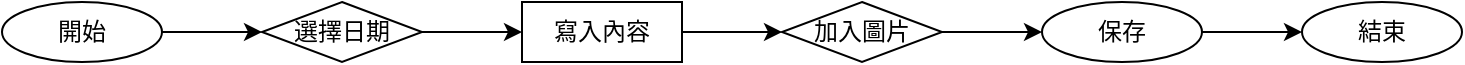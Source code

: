 <mxfile>
  <diagram name="日記" id="1234567890">
    <mxGraphModel dx="620" dy="320" grid="1" gridSize="10" guides="1" tooltips="1" connect="1" arrows="1" fold="1" page="1" pageScale="1" pageWidth="827" pageHeight="1169" math="0" shadow="0">
      <root>
        <mxCell id="0" />
        <mxCell id="1" parent="0" />
        <mxCell id="2" value="開始" style="ellipse;whiteSpace=wrap;html=1;" vertex="1" connectable="0" parent="1">
          <mxGeometry x="50" y="70" width="80" height="30" as="geometry" />
        </mxCell>
        <mxCell id="3" value="選擇日期" style="rhombus;whiteSpace=wrap;html=1;" vertex="1" connectable="0" parent="1">
          <mxGeometry x="180" y="70" width="80" height="30" as="geometry" />
        </mxCell>
        <mxCell id="4" value="寫入內容" style="rounded=0;whiteSpace=wrap;html=1;" vertex="1" connectable="0" parent="1">
          <mxGeometry x="310" y="70" width="80" height="30" as="geometry" />
        </mxCell>
        <mxCell id="5" value="加入圖片" style="rhombus;whiteSpace=wrap;html=1;" vertex="1" connectable="0" parent="1">
          <mxGeometry x="440" y="70" width="80" height="30" as="geometry" />
        </mxCell>
        <mxCell id="6" value="保存" style="ellipse;whiteSpace=wrap;html=1;" vertex="1" connectable="0" parent="1">
          <mxGeometry x="570" y="70" width="80" height="30" as="geometry" />
        </mxCell>
        <mxCell id="7" value="結束" style="ellipse;whiteSpace=wrap;html=1;" vertex="1" connectable="0" parent="1">
          <mxGeometry x="700" y="70" width="80" height="30" as="geometry" />
        </mxCell>
        <mxCell id="8" value="" style="edgeStyle=orthogonalEdgeStyle;rounded=0;orthogonalLoop=1;jettySize=auto;html=1;" edge="1" connectable="0" parent="1" source="2" target="3">
          <mxGeometry relative="1" as="geometry" />
        </mxCell>
        <mxCell id="9" value="" style="edgeStyle=orthogonalEdgeStyle;rounded=0;orthogonalLoop=1;jettySize=auto;html=1;" edge="1" connectable="0" parent="1" source="3" target="4">
          <mxGeometry relative="1" as="geometry" />
        </mxCell>
        <mxCell id="10" value="" style="edgeStyle=orthogonalEdgeStyle;rounded=0;orthogonalLoop=1;jettySize=auto;html=1;" edge="1" connectable="0" parent="1" source="4" target="5">
          <mxGeometry relative="1" as="geometry" />
        </mxCell>
        <mxCell id="11" value="" style="edgeStyle=orthogonalEdgeStyle;rounded=0;orthogonalLoop=1;jettySize=auto;html=1;" edge="1" connectable="0" parent="1" source="5" target="6">
          <mxGeometry relative="1" as="geometry" />
        </mxCell>
        <mxCell id="12" value="" style="edgeStyle=orthogonalEdgeStyle;rounded=0;orthogonalLoop=1;jettySize=auto;html=1;" edge="1" connectable="0" parent="1" source="6" target="7">
          <mxGeometry relative="1" as="geometry" />
        </mxCell>
      </root>
    </mxGraphModel>
  </diagram>
</mxfile>
